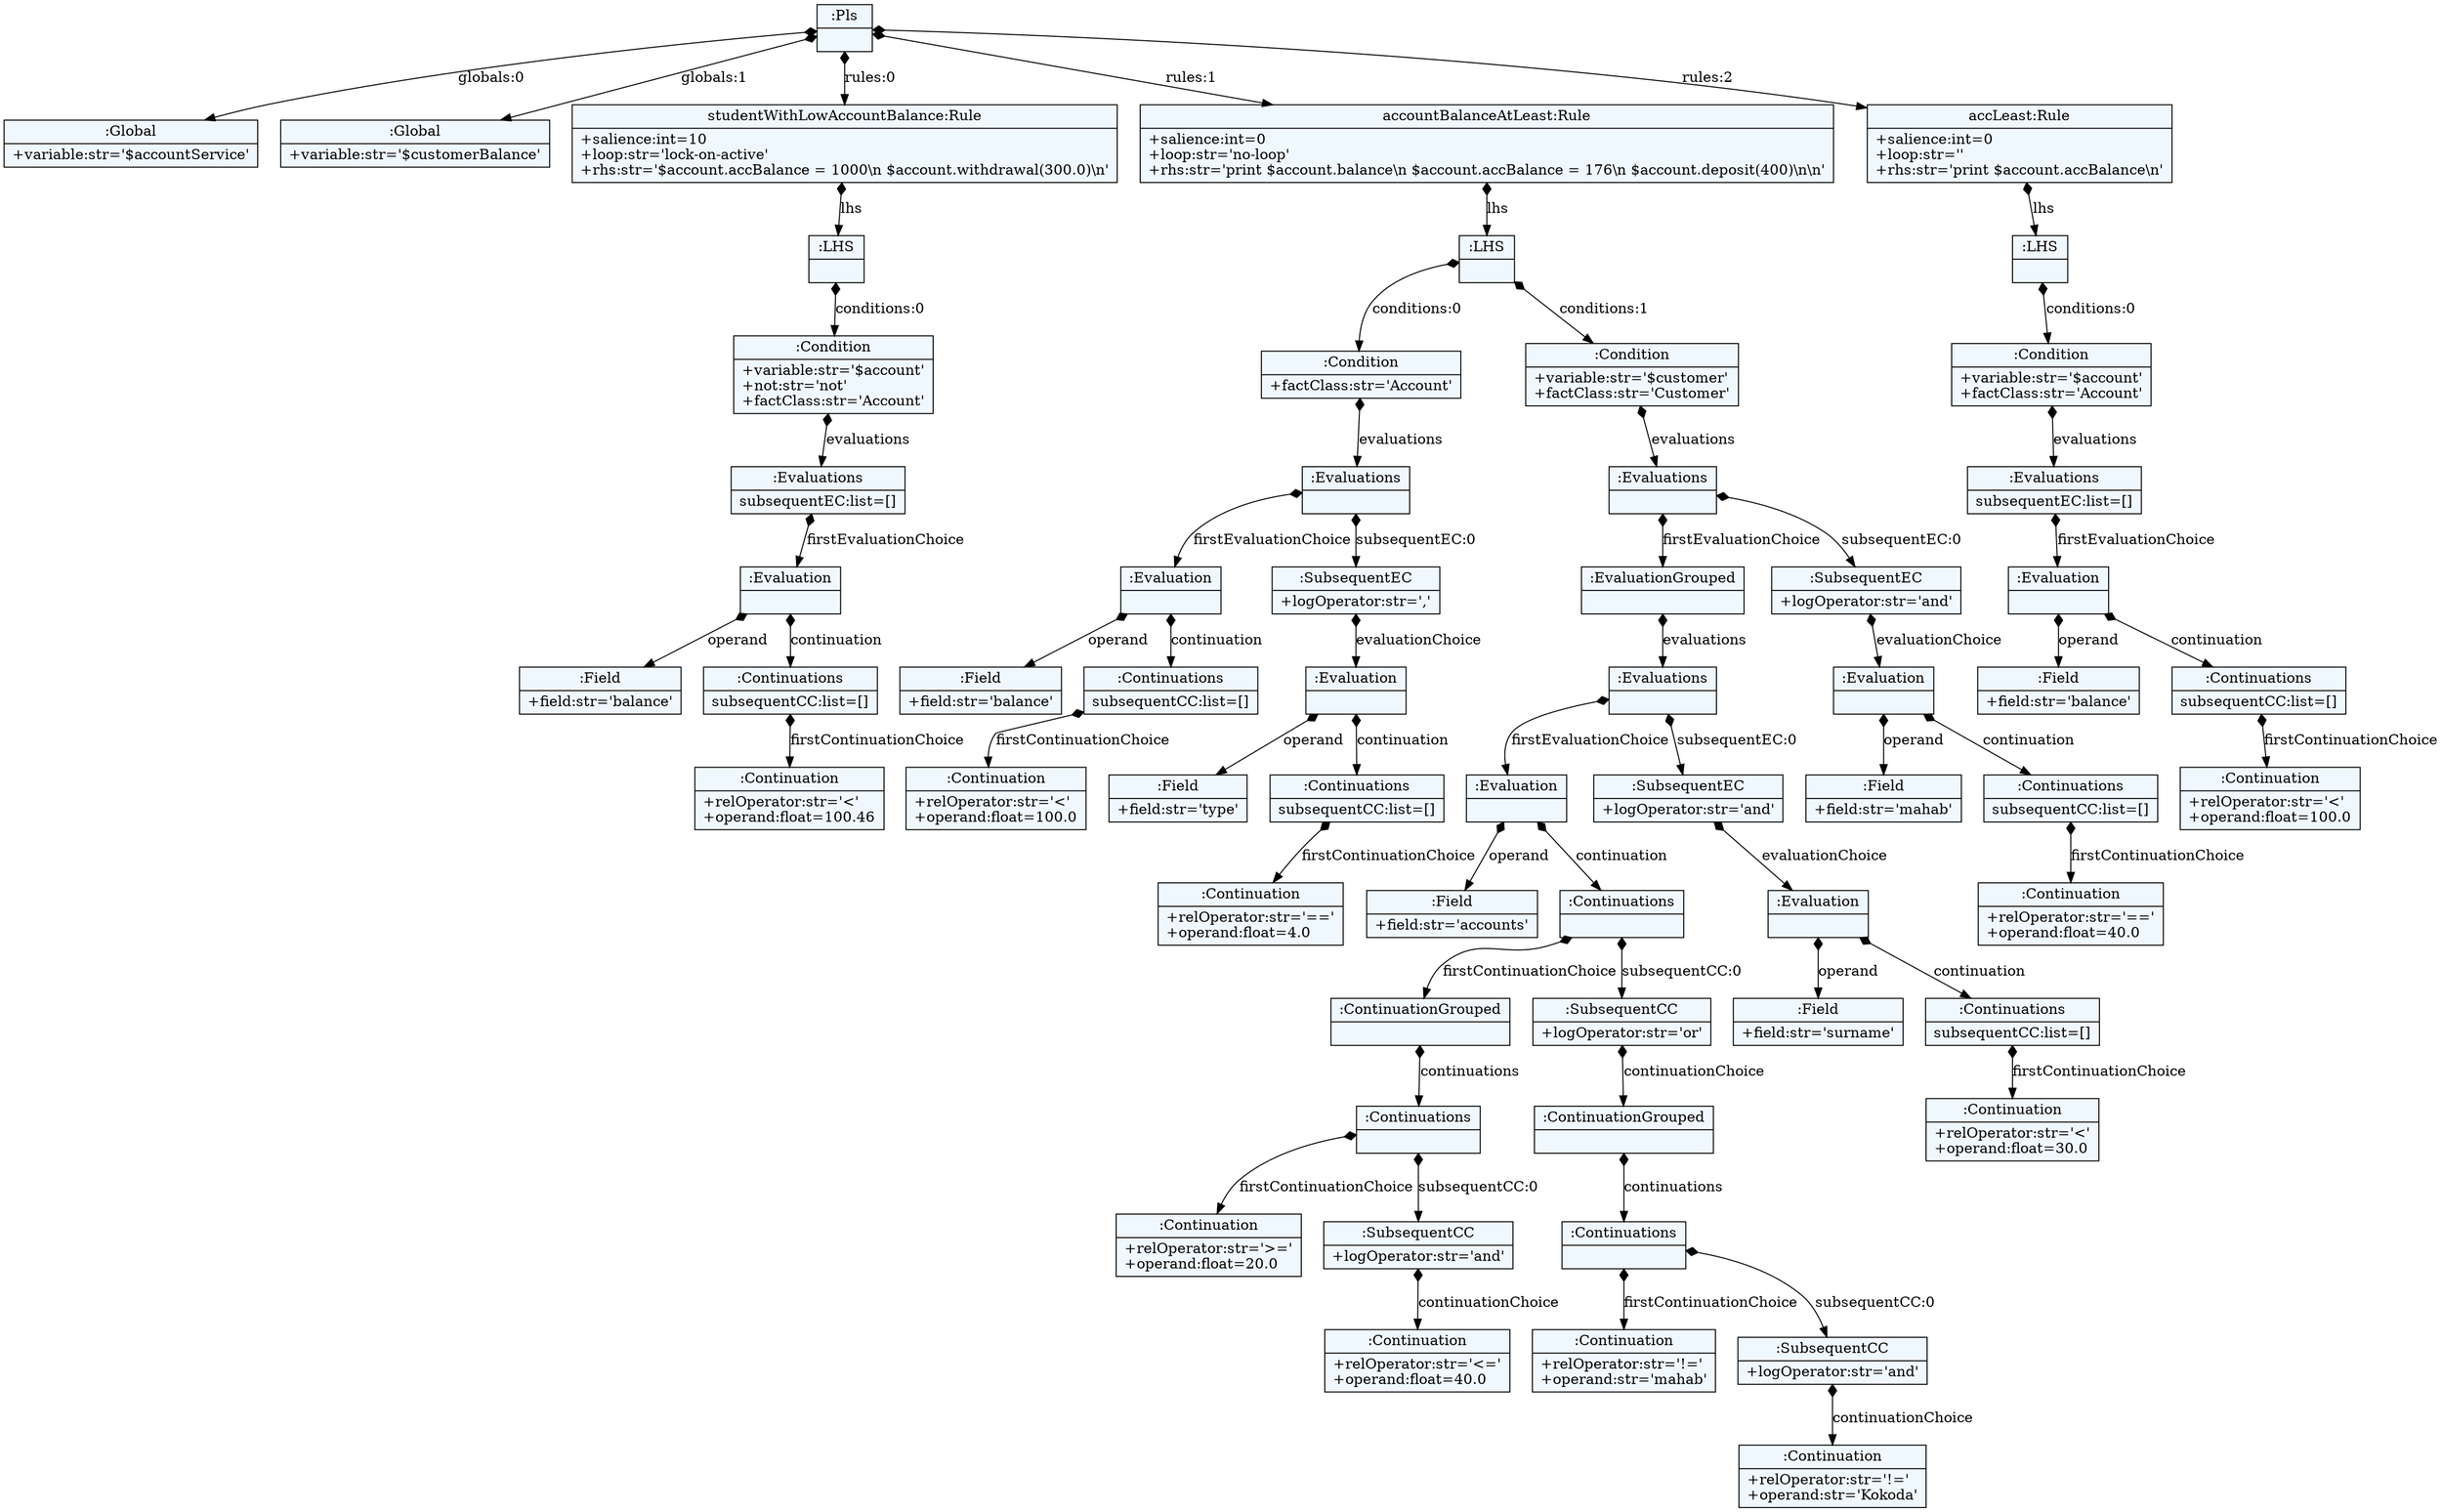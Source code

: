 
    digraph xtext {
    fontname = "Bitstream Vera Sans"
    fontsize = 8
    node[
        shape=record,
        style=filled,
        fillcolor=aliceblue
    ]
    nodesep = 0.3
    edge[dir=black,arrowtail=empty]


1690851994760 -> 1690852987568 [label="globals:0" arrowtail=diamond dir=both]
1690852987568[label="{:Global|+variable:str='$accountService'\l}"]
1690851994760 -> 1690852950872 [label="globals:1" arrowtail=diamond dir=both]
1690852950872[label="{:Global|+variable:str='$customerBalance'\l}"]
1690851994760 -> 1690852953560 [label="rules:0" arrowtail=diamond dir=both]
1690852953560 -> 1690852951712 [label="lhs" arrowtail=diamond dir=both]
1690852951712 -> 1690852984648 [label="conditions:0" arrowtail=diamond dir=both]
1690852984648 -> 1690852983472 [label="evaluations" arrowtail=diamond dir=both]
1690852983472 -> 1690852986104 [label="firstEvaluationChoice" arrowtail=diamond dir=both]
1690852986104 -> 1690853012872 [label="operand" arrowtail=diamond dir=both]
1690853012872[label="{:Field|+field:str='balance'\l}"]
1690852986104 -> 1690853012816 [label="continuation" arrowtail=diamond dir=both]
1690853012816 -> 1690853013376 [label="firstContinuationChoice" arrowtail=diamond dir=both]
1690853013376[label="{:Continuation|+relOperator:str='\<'\l+operand:float=100.46\l}"]
1690853012816[label="{:Continuations|subsequentCC:list=[]\l}"]
1690852986104[label="{:Evaluation|}"]
1690852983472[label="{:Evaluations|subsequentEC:list=[]\l}"]
1690852984648[label="{:Condition|+variable:str='$account'\l+not:str='not'\l+factClass:str='Account'\l}"]
1690852951712[label="{:LHS|}"]
1690852953560[label="{studentWithLowAccountBalance:Rule|+salience:int=10\l+loop:str='lock-on-active'\l+rhs:str='$account.accBalance = 1000\\n      $account.withdrawal(300.0)\\n'\l}"]
1690851994760 -> 1690852952384 [label="rules:1" arrowtail=diamond dir=both]
1690852952384 -> 1690852950200 [label="lhs" arrowtail=diamond dir=both]
1690852950200 -> 1690852983248 [label="conditions:0" arrowtail=diamond dir=both]
1690852983248 -> 1690853013320 [label="evaluations" arrowtail=diamond dir=both]
1690853013320 -> 1690853013040 [label="firstEvaluationChoice" arrowtail=diamond dir=both]
1690853013040 -> 1690853013488 [label="operand" arrowtail=diamond dir=both]
1690853013488[label="{:Field|+field:str='balance'\l}"]
1690853013040 -> 1690853013544 [label="continuation" arrowtail=diamond dir=both]
1690853013544 -> 1690853013656 [label="firstContinuationChoice" arrowtail=diamond dir=both]
1690853013656[label="{:Continuation|+relOperator:str='\<'\l+operand:float=100.0\l}"]
1690853013544[label="{:Continuations|subsequentCC:list=[]\l}"]
1690853013040[label="{:Evaluation|}"]
1690853013320 -> 1690853013208 [label="subsequentEC:0" arrowtail=diamond dir=both]
1690853013208 -> 1690853013768 [label="evaluationChoice" arrowtail=diamond dir=both]
1690853013768 -> 1690853013880 [label="operand" arrowtail=diamond dir=both]
1690853013880[label="{:Field|+field:str='type'\l}"]
1690853013768 -> 1690853013936 [label="continuation" arrowtail=diamond dir=both]
1690853013936 -> 1690853014048 [label="firstContinuationChoice" arrowtail=diamond dir=both]
1690853014048[label="{:Continuation|+relOperator:str='=='\l+operand:float=4.0\l}"]
1690853013936[label="{:Continuations|subsequentCC:list=[]\l}"]
1690853013768[label="{:Evaluation|}"]
1690853013208[label="{:SubsequentEC|+logOperator:str=','\l}"]
1690853013320[label="{:Evaluations|}"]
1690852983248[label="{:Condition|+factClass:str='Account'\l}"]
1690852950200 -> 1690853012704 [label="conditions:1" arrowtail=diamond dir=both]
1690853012704 -> 1690853013152 [label="evaluations" arrowtail=diamond dir=both]
1690853013152 -> 1690853013824 [label="firstEvaluationChoice" arrowtail=diamond dir=both]
1690853013824 -> 1690853014160 [label="evaluations" arrowtail=diamond dir=both]
1690853014160 -> 1690853014328 [label="firstEvaluationChoice" arrowtail=diamond dir=both]
1690853014328 -> 1690853014440 [label="operand" arrowtail=diamond dir=both]
1690853014440[label="{:Field|+field:str='accounts'\l}"]
1690853014328 -> 1690853014496 [label="continuation" arrowtail=diamond dir=both]
1690853014496 -> 1690853014608 [label="firstContinuationChoice" arrowtail=diamond dir=both]
1690853014608 -> 1690853014832 [label="continuations" arrowtail=diamond dir=both]
1690853014832 -> 1690853015000 [label="firstContinuationChoice" arrowtail=diamond dir=both]
1690853015000[label="{:Continuation|+relOperator:str='\>='\l+operand:float=20.0\l}"]
1690853014832 -> 1690853015112 [label="subsequentCC:0" arrowtail=diamond dir=both]
1690853015112 -> 1690853015280 [label="continuationChoice" arrowtail=diamond dir=both]
1690853015280[label="{:Continuation|+relOperator:str='\<='\l+operand:float=40.0\l}"]
1690853015112[label="{:SubsequentCC|+logOperator:str='and'\l}"]
1690853014832[label="{:Continuations|}"]
1690853014608[label="{:ContinuationGrouped|}"]
1690853014496 -> 1690853014776 [label="subsequentCC:0" arrowtail=diamond dir=both]
1690853014776 -> 1690853015056 [label="continuationChoice" arrowtail=diamond dir=both]
1690853015056 -> 1690853015224 [label="continuations" arrowtail=diamond dir=both]
1690853015224 -> 1690853015448 [label="firstContinuationChoice" arrowtail=diamond dir=both]
1690853015448[label="{:Continuation|+relOperator:str='!='\l+operand:str='mahab'\l}"]
1690853015224 -> 1690852987288 [label="subsequentCC:0" arrowtail=diamond dir=both]
1690852987288 -> 1690852985824 [label="continuationChoice" arrowtail=diamond dir=both]
1690852985824[label="{:Continuation|+relOperator:str='!='\l+operand:str='Kokoda'\l}"]
1690852987288[label="{:SubsequentCC|+logOperator:str='and'\l}"]
1690853015224[label="{:Continuations|}"]
1690853015056[label="{:ContinuationGrouped|}"]
1690853014776[label="{:SubsequentCC|+logOperator:str='or'\l}"]
1690853014496[label="{:Continuations|}"]
1690853014328[label="{:Evaluation|}"]
1690853014160 -> 1690853013432 [label="subsequentEC:0" arrowtail=diamond dir=both]
1690853013432 -> 1690853014720 [label="evaluationChoice" arrowtail=diamond dir=both]
1690853014720 -> 1690853014944 [label="operand" arrowtail=diamond dir=both]
1690853014944[label="{:Field|+field:str='surname'\l}"]
1690853014720 -> 1690853015168 [label="continuation" arrowtail=diamond dir=both]
1690853015168 -> 1690853015392 [label="firstContinuationChoice" arrowtail=diamond dir=both]
1690853015392[label="{:Continuation|+relOperator:str='\<'\l+operand:float=30.0\l}"]
1690853015168[label="{:Continuations|subsequentCC:list=[]\l}"]
1690853014720[label="{:Evaluation|}"]
1690853013432[label="{:SubsequentEC|+logOperator:str='and'\l}"]
1690853014160[label="{:Evaluations|}"]
1690853013824[label="{:EvaluationGrouped|}"]
1690853013152 -> 1690853014104 [label="subsequentEC:0" arrowtail=diamond dir=both]
1690853014104 -> 1690853014384 [label="evaluationChoice" arrowtail=diamond dir=both]
1690853014384 -> 1690853014664 [label="operand" arrowtail=diamond dir=both]
1690853014664[label="{:Field|+field:str='mahab'\l}"]
1690853014384 -> 1690852988912 [label="continuation" arrowtail=diamond dir=both]
1690852988912 -> 1690853015504 [label="firstContinuationChoice" arrowtail=diamond dir=both]
1690853015504[label="{:Continuation|+relOperator:str='=='\l+operand:float=40.0\l}"]
1690852988912[label="{:Continuations|subsequentCC:list=[]\l}"]
1690853014384[label="{:Evaluation|}"]
1690853014104[label="{:SubsequentEC|+logOperator:str='and'\l}"]
1690853013152[label="{:Evaluations|}"]
1690853012704[label="{:Condition|+variable:str='$customer'\l+factClass:str='Customer'\l}"]
1690852950200[label="{:LHS|}"]
1690852952384[label="{accountBalanceAtLeast:Rule|+salience:int=0\l+loop:str='no-loop'\l+rhs:str='print $account.balance\\n      $account.accBalance = 176\\n      $account.deposit(400)\\n\\n'\l}"]
1690851994760 -> 1690853012984 [label="rules:2" arrowtail=diamond dir=both]
1690853012984 -> 1690853013600 [label="lhs" arrowtail=diamond dir=both]
1690853013600 -> 1690853014552 [label="conditions:0" arrowtail=diamond dir=both]
1690853014552 -> 1690853015336 [label="evaluations" arrowtail=diamond dir=both]
1690853015336 -> 1690852986048 [label="firstEvaluationChoice" arrowtail=diamond dir=both]
1690852986048 -> 1690852984816 [label="operand" arrowtail=diamond dir=both]
1690852984816[label="{:Field|+field:str='balance'\l}"]
1690852986048 -> 1690852984592 [label="continuation" arrowtail=diamond dir=both]
1690852984592 -> 1690852983192 [label="firstContinuationChoice" arrowtail=diamond dir=both]
1690852983192[label="{:Continuation|+relOperator:str='\<'\l+operand:float=100.0\l}"]
1690852984592[label="{:Continuations|subsequentCC:list=[]\l}"]
1690852986048[label="{:Evaluation|}"]
1690853015336[label="{:Evaluations|subsequentEC:list=[]\l}"]
1690853014552[label="{:Condition|+variable:str='$account'\l+factClass:str='Account'\l}"]
1690853013600[label="{:LHS|}"]
1690853012984[label="{accLeast:Rule|+salience:int=0\l+loop:str=''\l+rhs:str='print $account.accBalance\\n'\l}"]
1690851994760[label="{:Pls|}"]

}
